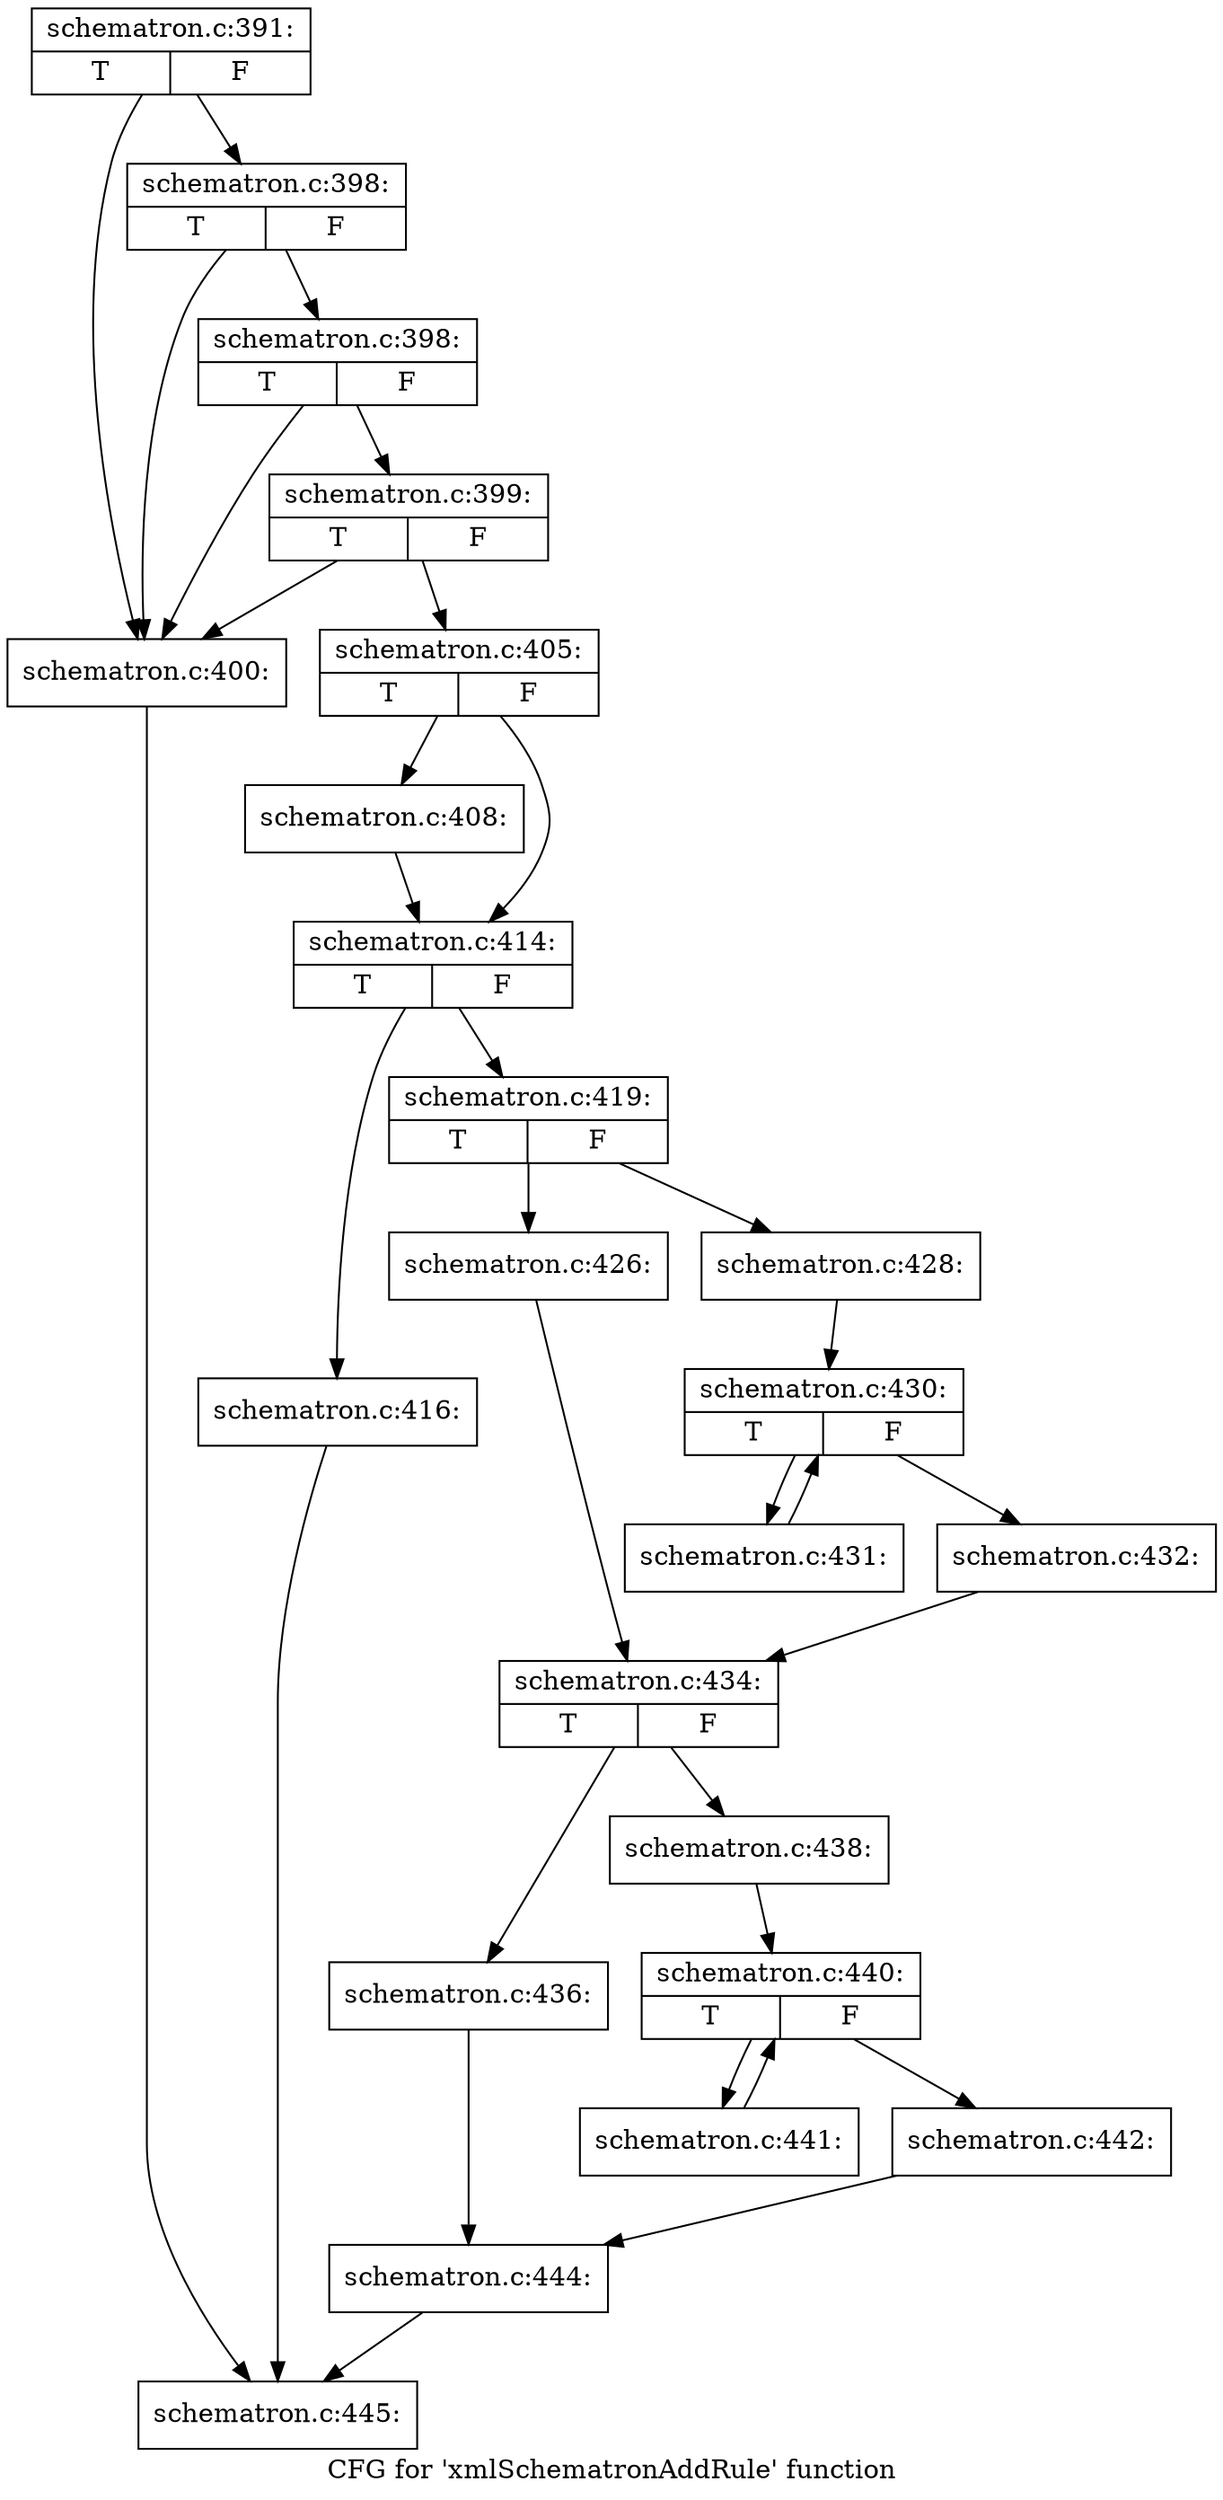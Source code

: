 digraph "CFG for 'xmlSchematronAddRule' function" {
	label="CFG for 'xmlSchematronAddRule' function";

	Node0x4cc5ac0 [shape=record,label="{schematron.c:391:|{<s0>T|<s1>F}}"];
	Node0x4cc5ac0 -> Node0x4cd91f0;
	Node0x4cc5ac0 -> Node0x4cd9390;
	Node0x4cd9390 [shape=record,label="{schematron.c:398:|{<s0>T|<s1>F}}"];
	Node0x4cd9390 -> Node0x4cd91f0;
	Node0x4cd9390 -> Node0x4cd9310;
	Node0x4cd9310 [shape=record,label="{schematron.c:398:|{<s0>T|<s1>F}}"];
	Node0x4cd9310 -> Node0x4cd91f0;
	Node0x4cd9310 -> Node0x4cd9290;
	Node0x4cd9290 [shape=record,label="{schematron.c:399:|{<s0>T|<s1>F}}"];
	Node0x4cd9290 -> Node0x4cd91f0;
	Node0x4cd9290 -> Node0x4cd9240;
	Node0x4cd91f0 [shape=record,label="{schematron.c:400:}"];
	Node0x4cd91f0 -> Node0x4cc6050;
	Node0x4cd9240 [shape=record,label="{schematron.c:405:|{<s0>T|<s1>F}}"];
	Node0x4cd9240 -> Node0x4c53ea0;
	Node0x4cd9240 -> Node0x4cdb250;
	Node0x4c53ea0 [shape=record,label="{schematron.c:408:}"];
	Node0x4c53ea0 -> Node0x4cdb250;
	Node0x4cdb250 [shape=record,label="{schematron.c:414:|{<s0>T|<s1>F}}"];
	Node0x4cdb250 -> Node0x4c54cc0;
	Node0x4cdb250 -> Node0x4c54d10;
	Node0x4c54cc0 [shape=record,label="{schematron.c:416:}"];
	Node0x4c54cc0 -> Node0x4cc6050;
	Node0x4c54d10 [shape=record,label="{schematron.c:419:|{<s0>T|<s1>F}}"];
	Node0x4c54d10 -> Node0x4cdf330;
	Node0x4c54d10 -> Node0x4cdf3d0;
	Node0x4cdf330 [shape=record,label="{schematron.c:426:}"];
	Node0x4cdf330 -> Node0x4cdf380;
	Node0x4cdf3d0 [shape=record,label="{schematron.c:428:}"];
	Node0x4cdf3d0 -> Node0x4ce00d0;
	Node0x4ce00d0 [shape=record,label="{schematron.c:430:|{<s0>T|<s1>F}}"];
	Node0x4ce00d0 -> Node0x4ce05f0;
	Node0x4ce00d0 -> Node0x4ce02f0;
	Node0x4ce05f0 [shape=record,label="{schematron.c:431:}"];
	Node0x4ce05f0 -> Node0x4ce00d0;
	Node0x4ce02f0 [shape=record,label="{schematron.c:432:}"];
	Node0x4ce02f0 -> Node0x4cdf380;
	Node0x4cdf380 [shape=record,label="{schematron.c:434:|{<s0>T|<s1>F}}"];
	Node0x4cdf380 -> Node0x4ce0f00;
	Node0x4cdf380 -> Node0x4ce0fa0;
	Node0x4ce0f00 [shape=record,label="{schematron.c:436:}"];
	Node0x4ce0f00 -> Node0x4ce0f50;
	Node0x4ce0fa0 [shape=record,label="{schematron.c:438:}"];
	Node0x4ce0fa0 -> Node0x4ce1ca0;
	Node0x4ce1ca0 [shape=record,label="{schematron.c:440:|{<s0>T|<s1>F}}"];
	Node0x4ce1ca0 -> Node0x4ce21c0;
	Node0x4ce1ca0 -> Node0x4ce1ec0;
	Node0x4ce21c0 [shape=record,label="{schematron.c:441:}"];
	Node0x4ce21c0 -> Node0x4ce1ca0;
	Node0x4ce1ec0 [shape=record,label="{schematron.c:442:}"];
	Node0x4ce1ec0 -> Node0x4ce0f50;
	Node0x4ce0f50 [shape=record,label="{schematron.c:444:}"];
	Node0x4ce0f50 -> Node0x4cc6050;
	Node0x4cc6050 [shape=record,label="{schematron.c:445:}"];
}
